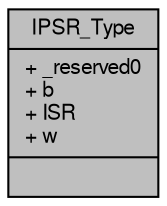 digraph "IPSR_Type"
{
  edge [fontname="FreeSans",fontsize="10",labelfontname="FreeSans",labelfontsize="10"];
  node [fontname="FreeSans",fontsize="10",shape=record];
  Node1 [label="{IPSR_Type\n|+ _reserved0\l+ b\l+ ISR\l+ w\l|}",height=0.2,width=0.4,color="black", fillcolor="grey75", style="filled", fontcolor="black"];
}
